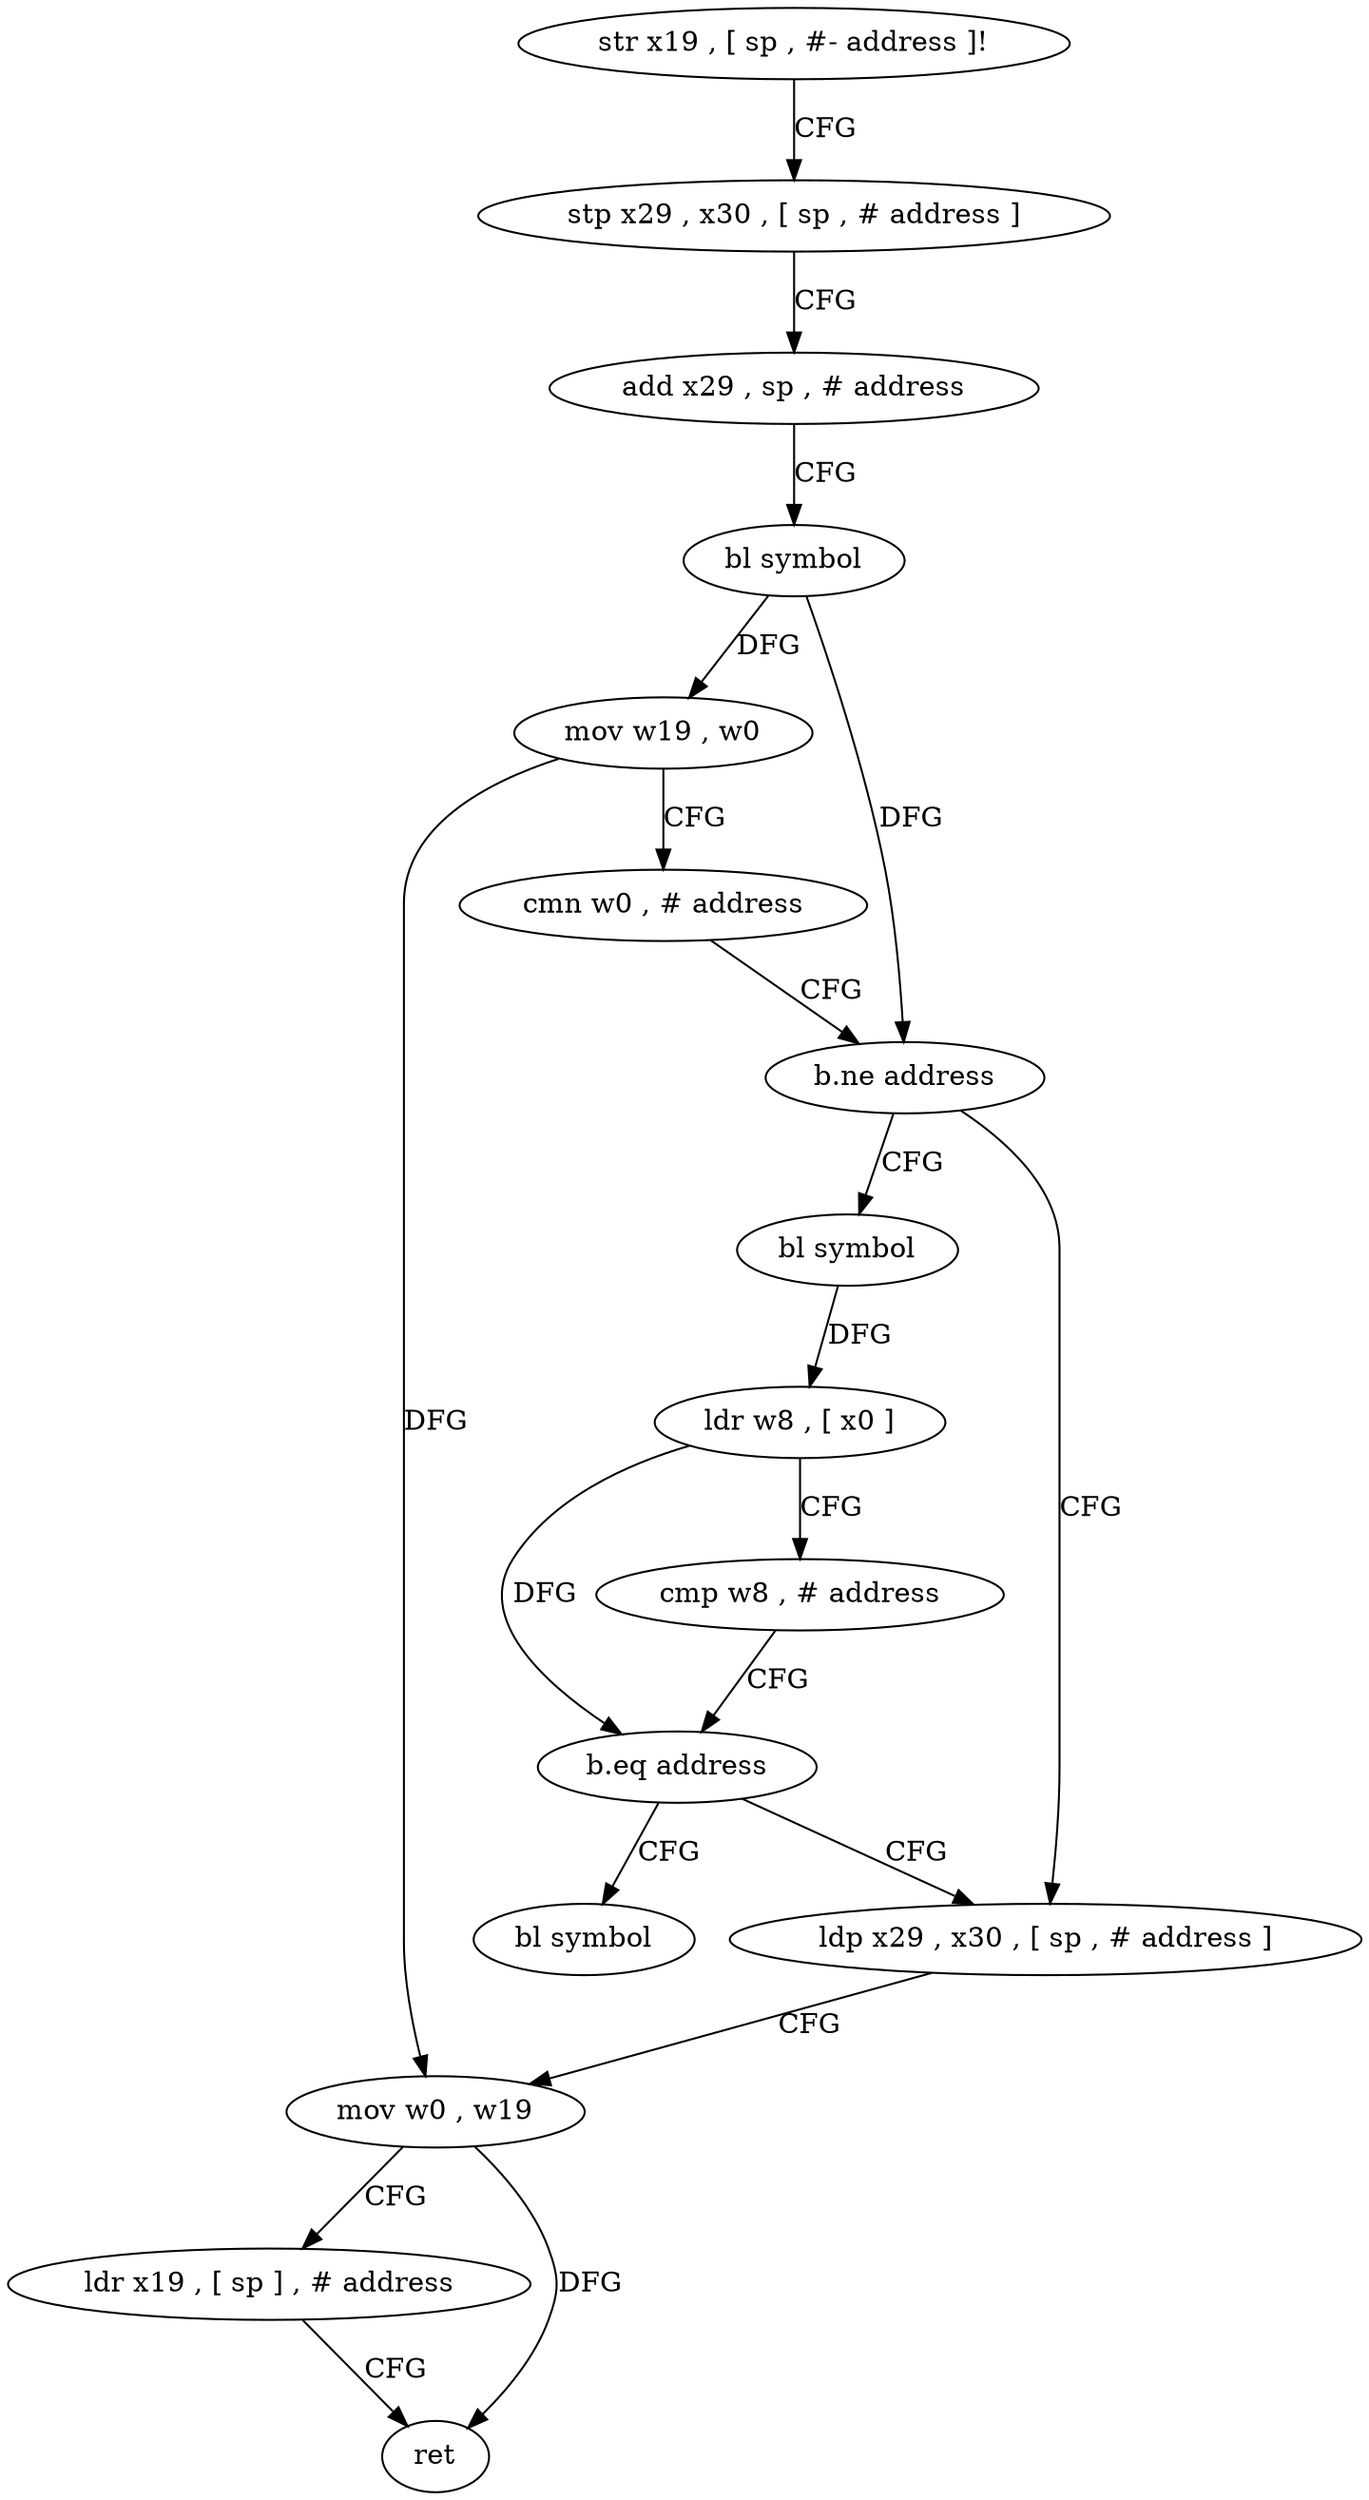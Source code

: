 digraph "func" {
"4214152" [label = "str x19 , [ sp , #- address ]!" ]
"4214156" [label = "stp x29 , x30 , [ sp , # address ]" ]
"4214160" [label = "add x29 , sp , # address" ]
"4214164" [label = "bl symbol" ]
"4214168" [label = "mov w19 , w0" ]
"4214172" [label = "cmn w0 , # address" ]
"4214176" [label = "b.ne address" ]
"4214196" [label = "ldp x29 , x30 , [ sp , # address ]" ]
"4214180" [label = "bl symbol" ]
"4214200" [label = "mov w0 , w19" ]
"4214204" [label = "ldr x19 , [ sp ] , # address" ]
"4214208" [label = "ret" ]
"4214184" [label = "ldr w8 , [ x0 ]" ]
"4214188" [label = "cmp w8 , # address" ]
"4214192" [label = "b.eq address" ]
"4214212" [label = "bl symbol" ]
"4214152" -> "4214156" [ label = "CFG" ]
"4214156" -> "4214160" [ label = "CFG" ]
"4214160" -> "4214164" [ label = "CFG" ]
"4214164" -> "4214168" [ label = "DFG" ]
"4214164" -> "4214176" [ label = "DFG" ]
"4214168" -> "4214172" [ label = "CFG" ]
"4214168" -> "4214200" [ label = "DFG" ]
"4214172" -> "4214176" [ label = "CFG" ]
"4214176" -> "4214196" [ label = "CFG" ]
"4214176" -> "4214180" [ label = "CFG" ]
"4214196" -> "4214200" [ label = "CFG" ]
"4214180" -> "4214184" [ label = "DFG" ]
"4214200" -> "4214204" [ label = "CFG" ]
"4214200" -> "4214208" [ label = "DFG" ]
"4214204" -> "4214208" [ label = "CFG" ]
"4214184" -> "4214188" [ label = "CFG" ]
"4214184" -> "4214192" [ label = "DFG" ]
"4214188" -> "4214192" [ label = "CFG" ]
"4214192" -> "4214212" [ label = "CFG" ]
"4214192" -> "4214196" [ label = "CFG" ]
}

